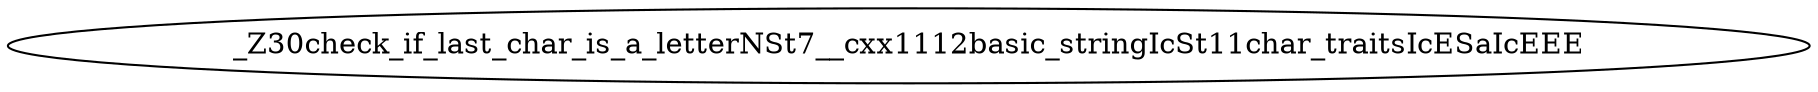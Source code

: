 digraph CallGraph {
    // Nodes
    _Z30check_if_last_char_is_a_letterNSt7__cxx1112basic_stringIcSt11char_traitsIcESaIcEEE [label="_Z30check_if_last_char_is_a_letterNSt7__cxx1112basic_stringIcSt11char_traitsIcESaIcEEE"];

    // Edges
}